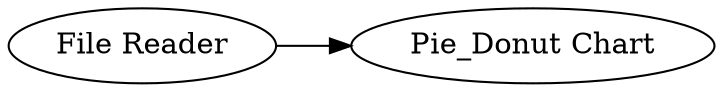 digraph {
	"-3449751208875286310_1" [label="File Reader"]
	"-3449751208875286310_2" [label="Pie_Donut Chart"]
	"-3449751208875286310_1" -> "-3449751208875286310_2"
	rankdir=LR
}
